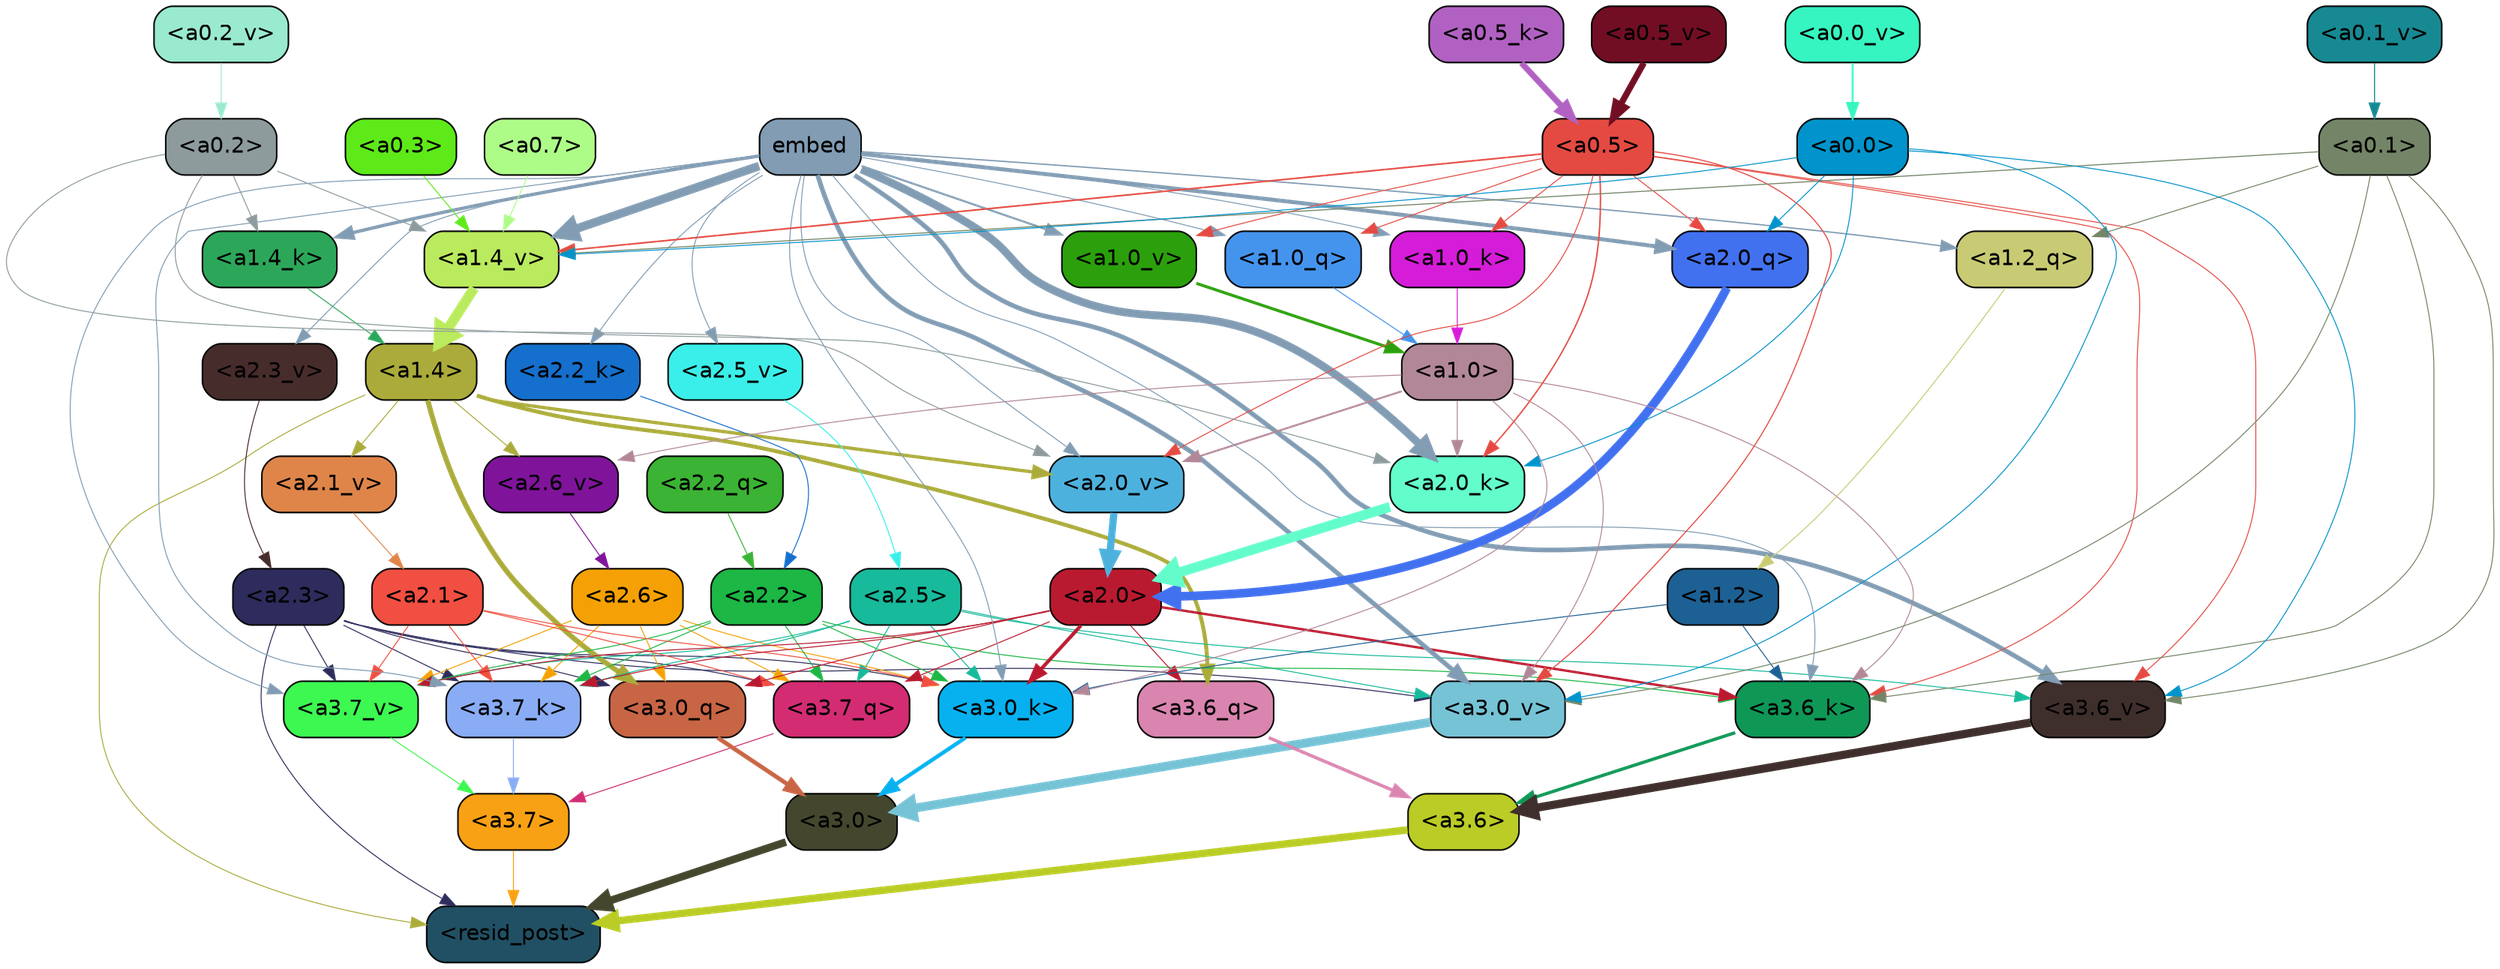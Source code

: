 strict digraph "" {
	graph [bgcolor=transparent,
		layout=dot,
		overlap=false,
		splines=true
	];
	"<a3.7>"	[color=black,
		fillcolor="#f9a114",
		fontname=Helvetica,
		shape=box,
		style="filled, rounded"];
	"<resid_post>"	[color=black,
		fillcolor="#215064",
		fontname=Helvetica,
		shape=box,
		style="filled, rounded"];
	"<a3.7>" -> "<resid_post>"	[color="#f9a114",
		penwidth=0.6];
	"<a3.6>"	[color=black,
		fillcolor="#bacc25",
		fontname=Helvetica,
		shape=box,
		style="filled, rounded"];
	"<a3.6>" -> "<resid_post>"	[color="#bacc25",
		penwidth=4.753257989883423];
	"<a3.0>"	[color=black,
		fillcolor="#44472d",
		fontname=Helvetica,
		shape=box,
		style="filled, rounded"];
	"<a3.0>" -> "<resid_post>"	[color="#44472d",
		penwidth=4.90053927898407];
	"<a2.3>"	[color=black,
		fillcolor="#2d2c5c",
		fontname=Helvetica,
		shape=box,
		style="filled, rounded"];
	"<a2.3>" -> "<resid_post>"	[color="#2d2c5c",
		penwidth=0.6];
	"<a3.7_q>"	[color=black,
		fillcolor="#d32c73",
		fontname=Helvetica,
		shape=box,
		style="filled, rounded"];
	"<a2.3>" -> "<a3.7_q>"	[color="#2d2c5c",
		penwidth=0.6];
	"<a3.0_q>"	[color=black,
		fillcolor="#c86545",
		fontname=Helvetica,
		shape=box,
		style="filled, rounded"];
	"<a2.3>" -> "<a3.0_q>"	[color="#2d2c5c",
		penwidth=0.6];
	"<a3.7_k>"	[color=black,
		fillcolor="#89acf4",
		fontname=Helvetica,
		shape=box,
		style="filled, rounded"];
	"<a2.3>" -> "<a3.7_k>"	[color="#2d2c5c",
		penwidth=0.6];
	"<a3.0_k>"	[color=black,
		fillcolor="#07b1f0",
		fontname=Helvetica,
		shape=box,
		style="filled, rounded"];
	"<a2.3>" -> "<a3.0_k>"	[color="#2d2c5c",
		penwidth=0.6];
	"<a3.7_v>"	[color=black,
		fillcolor="#3cf851",
		fontname=Helvetica,
		shape=box,
		style="filled, rounded"];
	"<a2.3>" -> "<a3.7_v>"	[color="#2d2c5c",
		penwidth=0.6];
	"<a3.0_v>"	[color=black,
		fillcolor="#76c3d6",
		fontname=Helvetica,
		shape=box,
		style="filled, rounded"];
	"<a2.3>" -> "<a3.0_v>"	[color="#2d2c5c",
		penwidth=0.6];
	"<a1.4>"	[color=black,
		fillcolor="#aaab3a",
		fontname=Helvetica,
		shape=box,
		style="filled, rounded"];
	"<a1.4>" -> "<resid_post>"	[color="#aaab3a",
		penwidth=0.6];
	"<a3.6_q>"	[color=black,
		fillcolor="#da85b0",
		fontname=Helvetica,
		shape=box,
		style="filled, rounded"];
	"<a1.4>" -> "<a3.6_q>"	[color="#aaab3a",
		penwidth=2.5149343013763428];
	"<a1.4>" -> "<a3.0_q>"	[color="#aaab3a",
		penwidth=3.2760138511657715];
	"<a2.6_v>"	[color=black,
		fillcolor="#7f149a",
		fontname=Helvetica,
		shape=box,
		style="filled, rounded"];
	"<a1.4>" -> "<a2.6_v>"	[color="#aaab3a",
		penwidth=0.6];
	"<a2.1_v>"	[color=black,
		fillcolor="#df854a",
		fontname=Helvetica,
		shape=box,
		style="filled, rounded"];
	"<a1.4>" -> "<a2.1_v>"	[color="#aaab3a",
		penwidth=0.6];
	"<a2.0_v>"	[color=black,
		fillcolor="#4db1de",
		fontname=Helvetica,
		shape=box,
		style="filled, rounded"];
	"<a1.4>" -> "<a2.0_v>"	[color="#aaab3a",
		penwidth=2.0870713144540787];
	"<a3.7_q>" -> "<a3.7>"	[color="#d32c73",
		penwidth=0.6];
	"<a3.6_q>" -> "<a3.6>"	[color="#da85b0",
		penwidth=2.091020345687866];
	"<a3.0_q>" -> "<a3.0>"	[color="#c86545",
		penwidth=2.7421876192092896];
	"<a3.7_k>" -> "<a3.7>"	[color="#89acf4",
		penwidth=0.6];
	"<a3.6_k>"	[color=black,
		fillcolor="#0f9756",
		fontname=Helvetica,
		shape=box,
		style="filled, rounded"];
	"<a3.6_k>" -> "<a3.6>"	[color="#0f9756",
		penwidth=2.048597991466522];
	"<a3.0_k>" -> "<a3.0>"	[color="#07b1f0",
		penwidth=2.476402521133423];
	"<a3.7_v>" -> "<a3.7>"	[color="#3cf851",
		penwidth=0.6];
	"<a3.6_v>"	[color=black,
		fillcolor="#3f2f2c",
		fontname=Helvetica,
		shape=box,
		style="filled, rounded"];
	"<a3.6_v>" -> "<a3.6>"	[color="#3f2f2c",
		penwidth=5.2550448179244995];
	"<a3.0_v>" -> "<a3.0>"	[color="#76c3d6",
		penwidth=5.652270674705505];
	"<a2.6>"	[color=black,
		fillcolor="#f5a105",
		fontname=Helvetica,
		shape=box,
		style="filled, rounded"];
	"<a2.6>" -> "<a3.7_q>"	[color="#f5a105",
		penwidth=0.6];
	"<a2.6>" -> "<a3.0_q>"	[color="#f5a105",
		penwidth=0.6];
	"<a2.6>" -> "<a3.7_k>"	[color="#f5a105",
		penwidth=0.6];
	"<a2.6>" -> "<a3.0_k>"	[color="#f5a105",
		penwidth=0.6];
	"<a2.6>" -> "<a3.7_v>"	[color="#f5a105",
		penwidth=0.6];
	"<a2.5>"	[color=black,
		fillcolor="#17ba9b",
		fontname=Helvetica,
		shape=box,
		style="filled, rounded"];
	"<a2.5>" -> "<a3.7_q>"	[color="#17ba9b",
		penwidth=0.6];
	"<a2.5>" -> "<a3.7_k>"	[color="#17ba9b",
		penwidth=0.6];
	"<a2.5>" -> "<a3.0_k>"	[color="#17ba9b",
		penwidth=0.6];
	"<a2.5>" -> "<a3.7_v>"	[color="#17ba9b",
		penwidth=0.6];
	"<a2.5>" -> "<a3.6_v>"	[color="#17ba9b",
		penwidth=0.6];
	"<a2.5>" -> "<a3.0_v>"	[color="#17ba9b",
		penwidth=0.6];
	"<a2.2>"	[color=black,
		fillcolor="#1cb744",
		fontname=Helvetica,
		shape=box,
		style="filled, rounded"];
	"<a2.2>" -> "<a3.7_q>"	[color="#1cb744",
		penwidth=0.6];
	"<a2.2>" -> "<a3.7_k>"	[color="#1cb744",
		penwidth=0.6];
	"<a2.2>" -> "<a3.6_k>"	[color="#1cb744",
		penwidth=0.6];
	"<a2.2>" -> "<a3.0_k>"	[color="#1cb744",
		penwidth=0.6];
	"<a2.2>" -> "<a3.7_v>"	[color="#1cb744",
		penwidth=0.6];
	"<a2.1>"	[color=black,
		fillcolor="#f14f41",
		fontname=Helvetica,
		shape=box,
		style="filled, rounded"];
	"<a2.1>" -> "<a3.7_q>"	[color="#f14f41",
		penwidth=0.6];
	"<a2.1>" -> "<a3.7_k>"	[color="#f14f41",
		penwidth=0.6];
	"<a2.1>" -> "<a3.0_k>"	[color="#f14f41",
		penwidth=0.6];
	"<a2.1>" -> "<a3.7_v>"	[color="#f14f41",
		penwidth=0.6];
	"<a2.0>"	[color=black,
		fillcolor="#ba1a30",
		fontname=Helvetica,
		shape=box,
		style="filled, rounded"];
	"<a2.0>" -> "<a3.7_q>"	[color="#ba1a30",
		penwidth=0.6];
	"<a2.0>" -> "<a3.6_q>"	[color="#ba1a30",
		penwidth=0.6];
	"<a2.0>" -> "<a3.0_q>"	[color="#ba1a30",
		penwidth=0.6];
	"<a2.0>" -> "<a3.7_k>"	[color="#ba1a30",
		penwidth=0.6];
	"<a2.0>" -> "<a3.6_k>"	[color="#ba1a30",
		penwidth=1.5290023684501648];
	"<a2.0>" -> "<a3.0_k>"	[color="#ba1a30",
		penwidth=2.2635570764541626];
	"<a2.0>" -> "<a3.7_v>"	[color="#ba1a30",
		penwidth=0.6];
	embed	[color=black,
		fillcolor="#819cb3",
		fontname=Helvetica,
		shape=box,
		style="filled, rounded"];
	embed -> "<a3.7_k>"	[color="#819cb3",
		penwidth=0.6];
	embed -> "<a3.6_k>"	[color="#819cb3",
		penwidth=0.6];
	embed -> "<a3.0_k>"	[color="#819cb3",
		penwidth=0.6];
	embed -> "<a3.7_v>"	[color="#819cb3",
		penwidth=0.6];
	embed -> "<a3.6_v>"	[color="#819cb3",
		penwidth=2.9556376338005066];
	embed -> "<a3.0_v>"	[color="#819cb3",
		penwidth=2.972973108291626];
	"<a2.0_q>"	[color=black,
		fillcolor="#4271f0",
		fontname=Helvetica,
		shape=box,
		style="filled, rounded"];
	embed -> "<a2.0_q>"	[color="#819cb3",
		penwidth=2.522909115999937];
	"<a2.2_k>"	[color=black,
		fillcolor="#156fcc",
		fontname=Helvetica,
		shape=box,
		style="filled, rounded"];
	embed -> "<a2.2_k>"	[color="#819cb3",
		penwidth=0.6];
	"<a2.0_k>"	[color=black,
		fillcolor="#63fdcb",
		fontname=Helvetica,
		shape=box,
		style="filled, rounded"];
	embed -> "<a2.0_k>"	[color="#819cb3",
		penwidth=5.094568967819214];
	"<a2.5_v>"	[color=black,
		fillcolor="#3aefe9",
		fontname=Helvetica,
		shape=box,
		style="filled, rounded"];
	embed -> "<a2.5_v>"	[color="#819cb3",
		penwidth=0.6];
	"<a2.3_v>"	[color=black,
		fillcolor="#472c2c",
		fontname=Helvetica,
		shape=box,
		style="filled, rounded"];
	embed -> "<a2.3_v>"	[color="#819cb3",
		penwidth=0.6];
	embed -> "<a2.0_v>"	[color="#819cb3",
		penwidth=0.6];
	"<a1.2_q>"	[color=black,
		fillcolor="#c8cb73",
		fontname=Helvetica,
		shape=box,
		style="filled, rounded"];
	embed -> "<a1.2_q>"	[color="#819cb3",
		penwidth=0.8520002365112305];
	"<a1.0_q>"	[color=black,
		fillcolor="#4494ee",
		fontname=Helvetica,
		shape=box,
		style="filled, rounded"];
	embed -> "<a1.0_q>"	[color="#819cb3",
		penwidth=0.6];
	"<a1.4_k>"	[color=black,
		fillcolor="#2ca75a",
		fontname=Helvetica,
		shape=box,
		style="filled, rounded"];
	embed -> "<a1.4_k>"	[color="#819cb3",
		penwidth=2.115079402923584];
	"<a1.0_k>"	[color=black,
		fillcolor="#d51cd9",
		fontname=Helvetica,
		shape=box,
		style="filled, rounded"];
	embed -> "<a1.0_k>"	[color="#819cb3",
		penwidth=0.6];
	"<a1.4_v>"	[color=black,
		fillcolor="#baea5e",
		fontname=Helvetica,
		shape=box,
		style="filled, rounded"];
	embed -> "<a1.4_v>"	[color="#819cb3",
		penwidth=5.504090070724487];
	"<a1.0_v>"	[color=black,
		fillcolor="#2ba00c",
		fontname=Helvetica,
		shape=box,
		style="filled, rounded"];
	embed -> "<a1.0_v>"	[color="#819cb3",
		penwidth=1.2935692071914673];
	"<a1.2>"	[color=black,
		fillcolor="#1d6093",
		fontname=Helvetica,
		shape=box,
		style="filled, rounded"];
	"<a1.2>" -> "<a3.6_k>"	[color="#1d6093",
		penwidth=0.6];
	"<a1.2>" -> "<a3.0_k>"	[color="#1d6093",
		penwidth=0.6];
	"<a1.0>"	[color=black,
		fillcolor="#b28798",
		fontname=Helvetica,
		shape=box,
		style="filled, rounded"];
	"<a1.0>" -> "<a3.6_k>"	[color="#b28798",
		penwidth=0.6];
	"<a1.0>" -> "<a3.0_k>"	[color="#b28798",
		penwidth=0.6];
	"<a1.0>" -> "<a3.0_v>"	[color="#b28798",
		penwidth=0.6];
	"<a1.0>" -> "<a2.0_k>"	[color="#b28798",
		penwidth=0.6];
	"<a1.0>" -> "<a2.6_v>"	[color="#b28798",
		penwidth=0.6];
	"<a1.0>" -> "<a2.0_v>"	[color="#b28798",
		penwidth=1.2152502536773682];
	"<a0.5>"	[color=black,
		fillcolor="#e44a42",
		fontname=Helvetica,
		shape=box,
		style="filled, rounded"];
	"<a0.5>" -> "<a3.6_k>"	[color="#e44a42",
		penwidth=0.6];
	"<a0.5>" -> "<a3.6_v>"	[color="#e44a42",
		penwidth=0.6];
	"<a0.5>" -> "<a3.0_v>"	[color="#e44a42",
		penwidth=0.6790935099124908];
	"<a0.5>" -> "<a2.0_q>"	[color="#e44a42",
		penwidth=0.6];
	"<a0.5>" -> "<a2.0_k>"	[color="#e44a42",
		penwidth=0.8835153579711914];
	"<a0.5>" -> "<a2.0_v>"	[color="#e44a42",
		penwidth=0.6];
	"<a0.5>" -> "<a1.0_q>"	[color="#e44a42",
		penwidth=0.6];
	"<a0.5>" -> "<a1.0_k>"	[color="#e44a42",
		penwidth=0.6];
	"<a0.5>" -> "<a1.4_v>"	[color="#e44a42",
		penwidth=1.022335171699524];
	"<a0.5>" -> "<a1.0_v>"	[color="#e44a42",
		penwidth=0.6];
	"<a0.1>"	[color=black,
		fillcolor="#738566",
		fontname=Helvetica,
		shape=box,
		style="filled, rounded"];
	"<a0.1>" -> "<a3.6_k>"	[color="#738566",
		penwidth=0.6];
	"<a0.1>" -> "<a3.6_v>"	[color="#738566",
		penwidth=0.6];
	"<a0.1>" -> "<a3.0_v>"	[color="#738566",
		penwidth=0.6];
	"<a0.1>" -> "<a1.2_q>"	[color="#738566",
		penwidth=0.6];
	"<a0.1>" -> "<a1.4_v>"	[color="#738566",
		penwidth=0.6438122987747192];
	"<a0.0>"	[color=black,
		fillcolor="#0193cb",
		fontname=Helvetica,
		shape=box,
		style="filled, rounded"];
	"<a0.0>" -> "<a3.6_v>"	[color="#0193cb",
		penwidth=0.6];
	"<a0.0>" -> "<a3.0_v>"	[color="#0193cb",
		penwidth=0.6];
	"<a0.0>" -> "<a2.0_q>"	[color="#0193cb",
		penwidth=0.6];
	"<a0.0>" -> "<a2.0_k>"	[color="#0193cb",
		penwidth=0.6];
	"<a0.0>" -> "<a1.4_v>"	[color="#0193cb",
		penwidth=0.6];
	"<a2.2_q>"	[color=black,
		fillcolor="#3bb334",
		fontname=Helvetica,
		shape=box,
		style="filled, rounded"];
	"<a2.2_q>" -> "<a2.2>"	[color="#3bb334",
		penwidth=0.6];
	"<a2.0_q>" -> "<a2.0>"	[color="#4271f0",
		penwidth=5.557696580886841];
	"<a2.2_k>" -> "<a2.2>"	[color="#156fcc",
		penwidth=0.6];
	"<a2.0_k>" -> "<a2.0>"	[color="#63fdcb",
		penwidth=6.320472955703735];
	"<a2.6_v>" -> "<a2.6>"	[color="#7f149a",
		penwidth=0.6];
	"<a2.5_v>" -> "<a2.5>"	[color="#3aefe9",
		penwidth=0.6];
	"<a2.3_v>" -> "<a2.3>"	[color="#472c2c",
		penwidth=0.6];
	"<a2.1_v>" -> "<a2.1>"	[color="#df854a",
		penwidth=0.6];
	"<a2.0_v>" -> "<a2.0>"	[color="#4db1de",
		penwidth=4.611755967140198];
	"<a0.2>"	[color=black,
		fillcolor="#8d9b9d",
		fontname=Helvetica,
		shape=box,
		style="filled, rounded"];
	"<a0.2>" -> "<a2.0_k>"	[color="#8d9b9d",
		penwidth=0.6];
	"<a0.2>" -> "<a2.0_v>"	[color="#8d9b9d",
		penwidth=0.6];
	"<a0.2>" -> "<a1.4_k>"	[color="#8d9b9d",
		penwidth=0.6];
	"<a0.2>" -> "<a1.4_v>"	[color="#8d9b9d",
		penwidth=0.6];
	"<a1.2_q>" -> "<a1.2>"	[color="#c8cb73",
		penwidth=0.6145738363265991];
	"<a1.0_q>" -> "<a1.0>"	[color="#4494ee",
		penwidth=0.6];
	"<a1.4_k>" -> "<a1.4>"	[color="#2ca75a",
		penwidth=0.6];
	"<a1.0_k>" -> "<a1.0>"	[color="#d51cd9",
		penwidth=0.6];
	"<a1.4_v>" -> "<a1.4>"	[color="#baea5e",
		penwidth=6.5241758823394775];
	"<a1.0_v>" -> "<a1.0>"	[color="#2ba00c",
		penwidth=1.8809151649475098];
	"<a0.7>"	[color=black,
		fillcolor="#aefc88",
		fontname=Helvetica,
		shape=box,
		style="filled, rounded"];
	"<a0.7>" -> "<a1.4_v>"	[color="#aefc88",
		penwidth=0.6];
	"<a0.3>"	[color=black,
		fillcolor="#5ee919",
		fontname=Helvetica,
		shape=box,
		style="filled, rounded"];
	"<a0.3>" -> "<a1.4_v>"	[color="#5ee919",
		penwidth=0.6];
	"<a0.5_k>"	[color=black,
		fillcolor="#b161c2",
		fontname=Helvetica,
		shape=box,
		style="filled, rounded"];
	"<a0.5_k>" -> "<a0.5>"	[color="#b161c2",
		penwidth=3.8599258065223694];
	"<a0.5_v>"	[color=black,
		fillcolor="#720e24",
		fontname=Helvetica,
		shape=box,
		style="filled, rounded"];
	"<a0.5_v>" -> "<a0.5>"	[color="#720e24",
		penwidth=4.0173709988594055];
	"<a0.2_v>"	[color=black,
		fillcolor="#9aeacf",
		fontname=Helvetica,
		shape=box,
		style="filled, rounded"];
	"<a0.2_v>" -> "<a0.2>"	[color="#9aeacf",
		penwidth=0.6];
	"<a0.1_v>"	[color=black,
		fillcolor="#178992",
		fontname=Helvetica,
		shape=box,
		style="filled, rounded"];
	"<a0.1_v>" -> "<a0.1>"	[color="#178992",
		penwidth=0.6690568923950195];
	"<a0.0_v>"	[color=black,
		fillcolor="#36f5c0",
		fontname=Helvetica,
		shape=box,
		style="filled, rounded"];
	"<a0.0_v>" -> "<a0.0>"	[color="#36f5c0",
		penwidth=1.2524418830871582];
}
